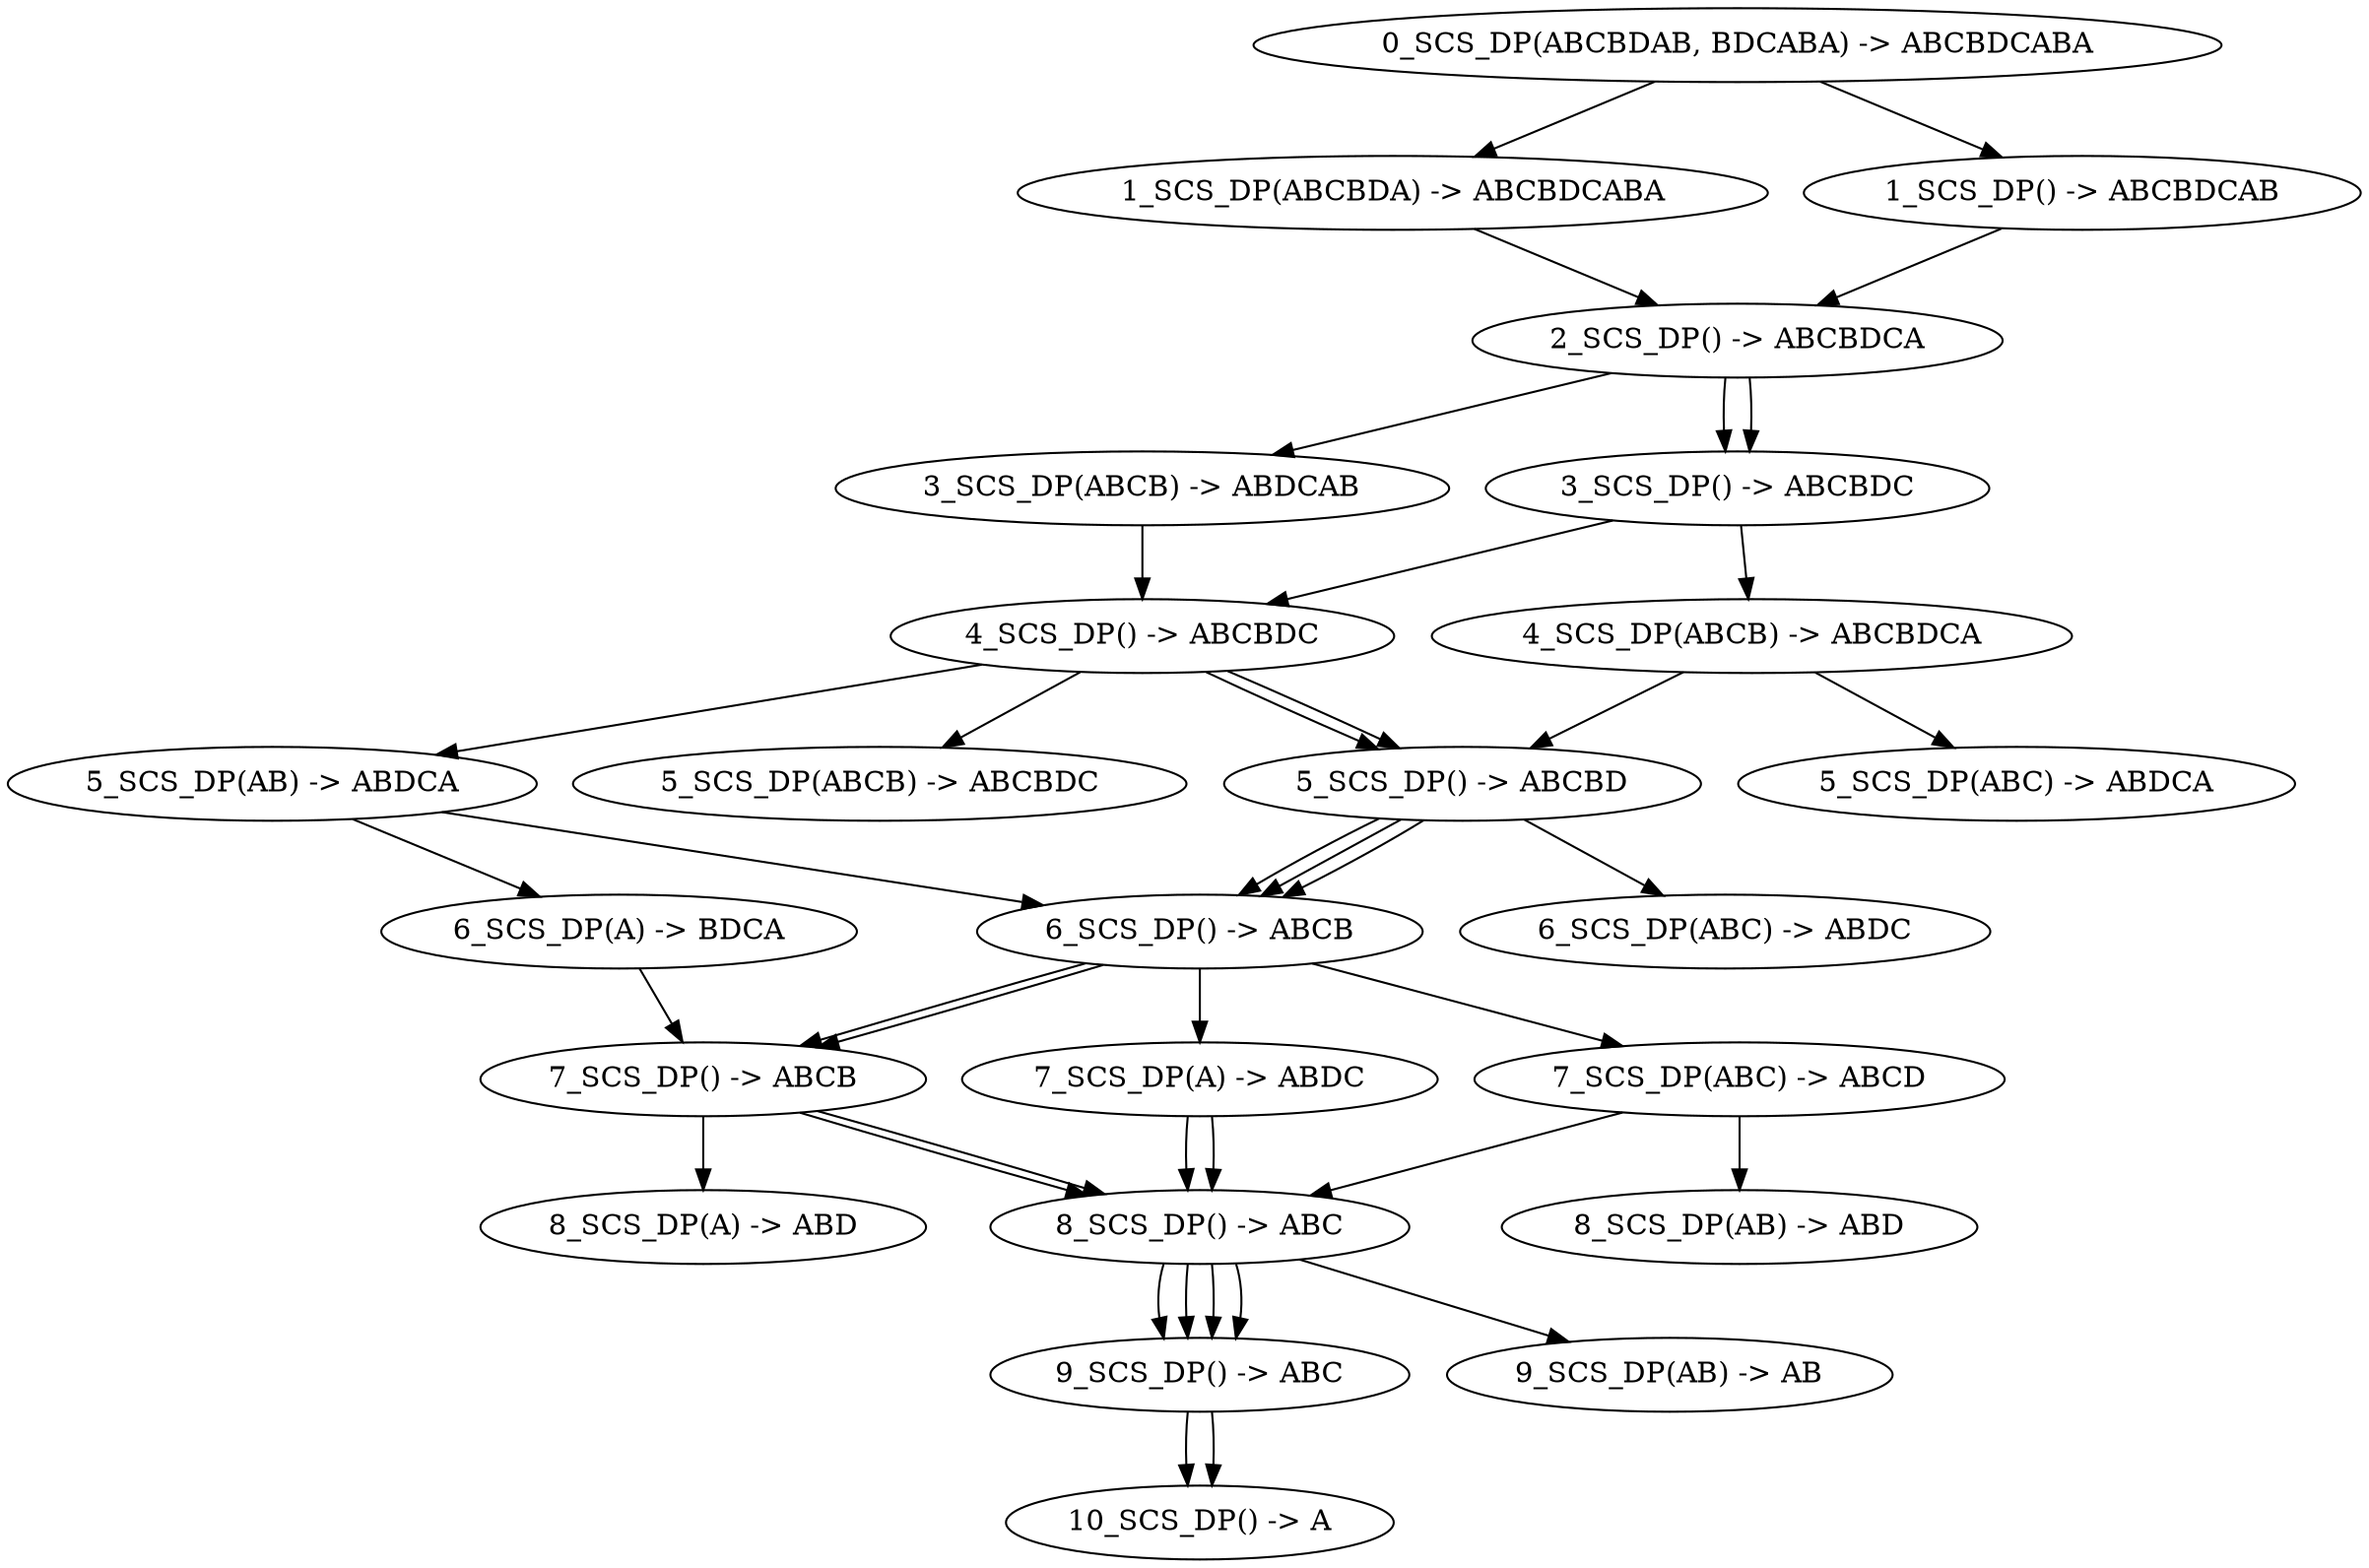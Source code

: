 digraph {
	"0_SCS_DP(ABCBDAB, BDCABA)" [label="0_SCS_DP(ABCBDAB, BDCABA)"]
	"1_SCS_DP(ABCBDA)" [label="1_SCS_DP(ABCBDA)"]
	"0_SCS_DP(ABCBDAB, BDCABA)" -> "1_SCS_DP(ABCBDA)"
	"2_SCS_DP()" [label="2_SCS_DP()"]
	"1_SCS_DP(ABCBDA)" -> "2_SCS_DP()"
	"3_SCS_DP(ABCB)" [label="3_SCS_DP(ABCB)"]
	"2_SCS_DP()" -> "3_SCS_DP(ABCB)"
	"4_SCS_DP()" [label="4_SCS_DP()"]
	"3_SCS_DP(ABCB)" -> "4_SCS_DP()"
	"5_SCS_DP(AB)" [label="5_SCS_DP(AB)"]
	"4_SCS_DP()" -> "5_SCS_DP(AB)"
	"6_SCS_DP(A)" [label="6_SCS_DP(A)"]
	"5_SCS_DP(AB)" -> "6_SCS_DP(A)"
	"7_SCS_DP()" [label="7_SCS_DP()"]
	"6_SCS_DP(A)" -> "7_SCS_DP()"
	"7_SCS_DP()" [label="7_SCS_DP() -> BDC"]
	"6_SCS_DP(A)" [label="6_SCS_DP(A) -> BDCA"]
	"6_SCS_DP()" [label="6_SCS_DP()"]
	"5_SCS_DP(AB)" -> "6_SCS_DP()"
	"7_SCS_DP(A)" [label="7_SCS_DP(A)"]
	"6_SCS_DP()" -> "7_SCS_DP(A)"
	"8_SCS_DP()" [label="8_SCS_DP()"]
	"7_SCS_DP(A)" -> "8_SCS_DP()"
	"8_SCS_DP()" [label="8_SCS_DP() -> BDC"]
	"8_SCS_DP()" [label="8_SCS_DP()"]
	"7_SCS_DP(A)" -> "8_SCS_DP()"
	"9_SCS_DP()" [label="9_SCS_DP()"]
	"8_SCS_DP()" -> "9_SCS_DP()"
	"9_SCS_DP()" [label="9_SCS_DP() -> BD"]
	"9_SCS_DP()" [label="9_SCS_DP()"]
	"8_SCS_DP()" -> "9_SCS_DP()"
	"10_SCS_DP()" [label="10_SCS_DP()"]
	"9_SCS_DP()" -> "10_SCS_DP()"
	"10_SCS_DP()" [label="10_SCS_DP() -> B"]
	"10_SCS_DP()" [label="10_SCS_DP()"]
	"9_SCS_DP()" -> "10_SCS_DP()"
	"10_SCS_DP()" [label="10_SCS_DP() -> A"]
	"9_SCS_DP()" [label="9_SCS_DP() -> AB"]
	"8_SCS_DP()" [label="8_SCS_DP() -> ABD"]
	"7_SCS_DP(A)" [label="7_SCS_DP(A) -> ABDC"]
	"7_SCS_DP()" [label="7_SCS_DP()"]
	"6_SCS_DP()" -> "7_SCS_DP()"
	"8_SCS_DP(A)" [label="8_SCS_DP(A)"]
	"7_SCS_DP()" -> "8_SCS_DP(A)"
	"8_SCS_DP(A)" [label="8_SCS_DP(A) -> ABD"]
	"8_SCS_DP()" [label="8_SCS_DP()"]
	"7_SCS_DP()" -> "8_SCS_DP()"
	"9_SCS_DP()" [label="9_SCS_DP()"]
	"8_SCS_DP()" -> "9_SCS_DP()"
	"9_SCS_DP()" [label="9_SCS_DP() -> A"]
	"8_SCS_DP()" [label="8_SCS_DP() -> AB"]
	"7_SCS_DP()" [label="7_SCS_DP() -> ABD"]
	"6_SCS_DP()" [label="6_SCS_DP() -> ABDC"]
	"5_SCS_DP(AB)" [label="5_SCS_DP(AB) -> ABDCA"]
	"5_SCS_DP()" [label="5_SCS_DP()"]
	"4_SCS_DP()" -> "5_SCS_DP()"
	"6_SCS_DP()" [label="6_SCS_DP()"]
	"5_SCS_DP()" -> "6_SCS_DP()"
	"6_SCS_DP()" [label="6_SCS_DP() -> ABD"]
	"5_SCS_DP()" [label="5_SCS_DP() -> ABDC"]
	"4_SCS_DP()" [label="4_SCS_DP() -> ABDCA"]
	"3_SCS_DP(ABCB)" [label="3_SCS_DP(ABCB) -> ABDCAB"]
	"3_SCS_DP()" [label="3_SCS_DP()"]
	"2_SCS_DP()" -> "3_SCS_DP()"
	"4_SCS_DP(ABCB)" [label="4_SCS_DP(ABCB)"]
	"3_SCS_DP()" -> "4_SCS_DP(ABCB)"
	"5_SCS_DP(ABC)" [label="5_SCS_DP(ABC)"]
	"4_SCS_DP(ABCB)" -> "5_SCS_DP(ABC)"
	"5_SCS_DP(ABC)" [label="5_SCS_DP(ABC) -> ABDCA"]
	"5_SCS_DP()" [label="5_SCS_DP()"]
	"4_SCS_DP(ABCB)" -> "5_SCS_DP()"
	"6_SCS_DP(ABC)" [label="6_SCS_DP(ABC)"]
	"5_SCS_DP()" -> "6_SCS_DP(ABC)"
	"6_SCS_DP(ABC)" [label="6_SCS_DP(ABC) -> ABDC"]
	"6_SCS_DP()" [label="6_SCS_DP()"]
	"5_SCS_DP()" -> "6_SCS_DP()"
	"7_SCS_DP(ABC)" [label="7_SCS_DP(ABC)"]
	"6_SCS_DP()" -> "7_SCS_DP(ABC)"
	"8_SCS_DP(AB)" [label="8_SCS_DP(AB)"]
	"7_SCS_DP(ABC)" -> "8_SCS_DP(AB)"
	"8_SCS_DP(AB)" [label="8_SCS_DP(AB) -> ABD"]
	"8_SCS_DP()" [label="8_SCS_DP()"]
	"7_SCS_DP(ABC)" -> "8_SCS_DP()"
	"9_SCS_DP(AB)" [label="9_SCS_DP(AB)"]
	"8_SCS_DP()" -> "9_SCS_DP(AB)"
	"9_SCS_DP(AB)" [label="9_SCS_DP(AB) -> AB"]
	"9_SCS_DP()" [label="9_SCS_DP()"]
	"8_SCS_DP()" -> "9_SCS_DP()"
	"9_SCS_DP()" [label="9_SCS_DP() -> ABC"]
	"8_SCS_DP()" [label="8_SCS_DP() -> ABC"]
	"7_SCS_DP(ABC)" [label="7_SCS_DP(ABC) -> ABCD"]
	"7_SCS_DP()" [label="7_SCS_DP()"]
	"6_SCS_DP()" -> "7_SCS_DP()"
	"8_SCS_DP()" [label="8_SCS_DP()"]
	"7_SCS_DP()" -> "8_SCS_DP()"
	"8_SCS_DP()" [label="8_SCS_DP() -> ABC"]
	"7_SCS_DP()" [label="7_SCS_DP() -> ABCB"]
	"6_SCS_DP()" [label="6_SCS_DP() -> ABCBD"]
	"5_SCS_DP()" [label="5_SCS_DP() -> ABCBDC"]
	"4_SCS_DP(ABCB)" [label="4_SCS_DP(ABCB) -> ABCBDCA"]
	"4_SCS_DP()" [label="4_SCS_DP()"]
	"3_SCS_DP()" -> "4_SCS_DP()"
	"5_SCS_DP(ABCB)" [label="5_SCS_DP(ABCB)"]
	"4_SCS_DP()" -> "5_SCS_DP(ABCB)"
	"5_SCS_DP(ABCB)" [label="5_SCS_DP(ABCB) -> ABCBDC"]
	"5_SCS_DP()" [label="5_SCS_DP()"]
	"4_SCS_DP()" -> "5_SCS_DP()"
	"6_SCS_DP()" [label="6_SCS_DP()"]
	"5_SCS_DP()" -> "6_SCS_DP()"
	"6_SCS_DP()" [label="6_SCS_DP() -> ABCB"]
	"5_SCS_DP()" [label="5_SCS_DP() -> ABCBD"]
	"4_SCS_DP()" [label="4_SCS_DP() -> ABCBDC"]
	"3_SCS_DP()" [label="3_SCS_DP() -> ABCBDCA"]
	"2_SCS_DP()" [label="2_SCS_DP() -> ABCBDCAB"]
	"1_SCS_DP(ABCBDA)" [label="1_SCS_DP(ABCBDA) -> ABCBDCABA"]
	"1_SCS_DP()" [label="1_SCS_DP()"]
	"0_SCS_DP(ABCBDAB, BDCABA)" -> "1_SCS_DP()"
	"2_SCS_DP()" [label="2_SCS_DP()"]
	"1_SCS_DP()" -> "2_SCS_DP()"
	"3_SCS_DP()" [label="3_SCS_DP()"]
	"2_SCS_DP()" -> "3_SCS_DP()"
	"3_SCS_DP()" [label="3_SCS_DP() -> ABCBDC"]
	"2_SCS_DP()" [label="2_SCS_DP() -> ABCBDCA"]
	"1_SCS_DP()" [label="1_SCS_DP() -> ABCBDCAB"]
	"0_SCS_DP(ABCBDAB, BDCABA)" [label="0_SCS_DP(ABCBDAB, BDCABA) -> ABCBDCABA"]
}
